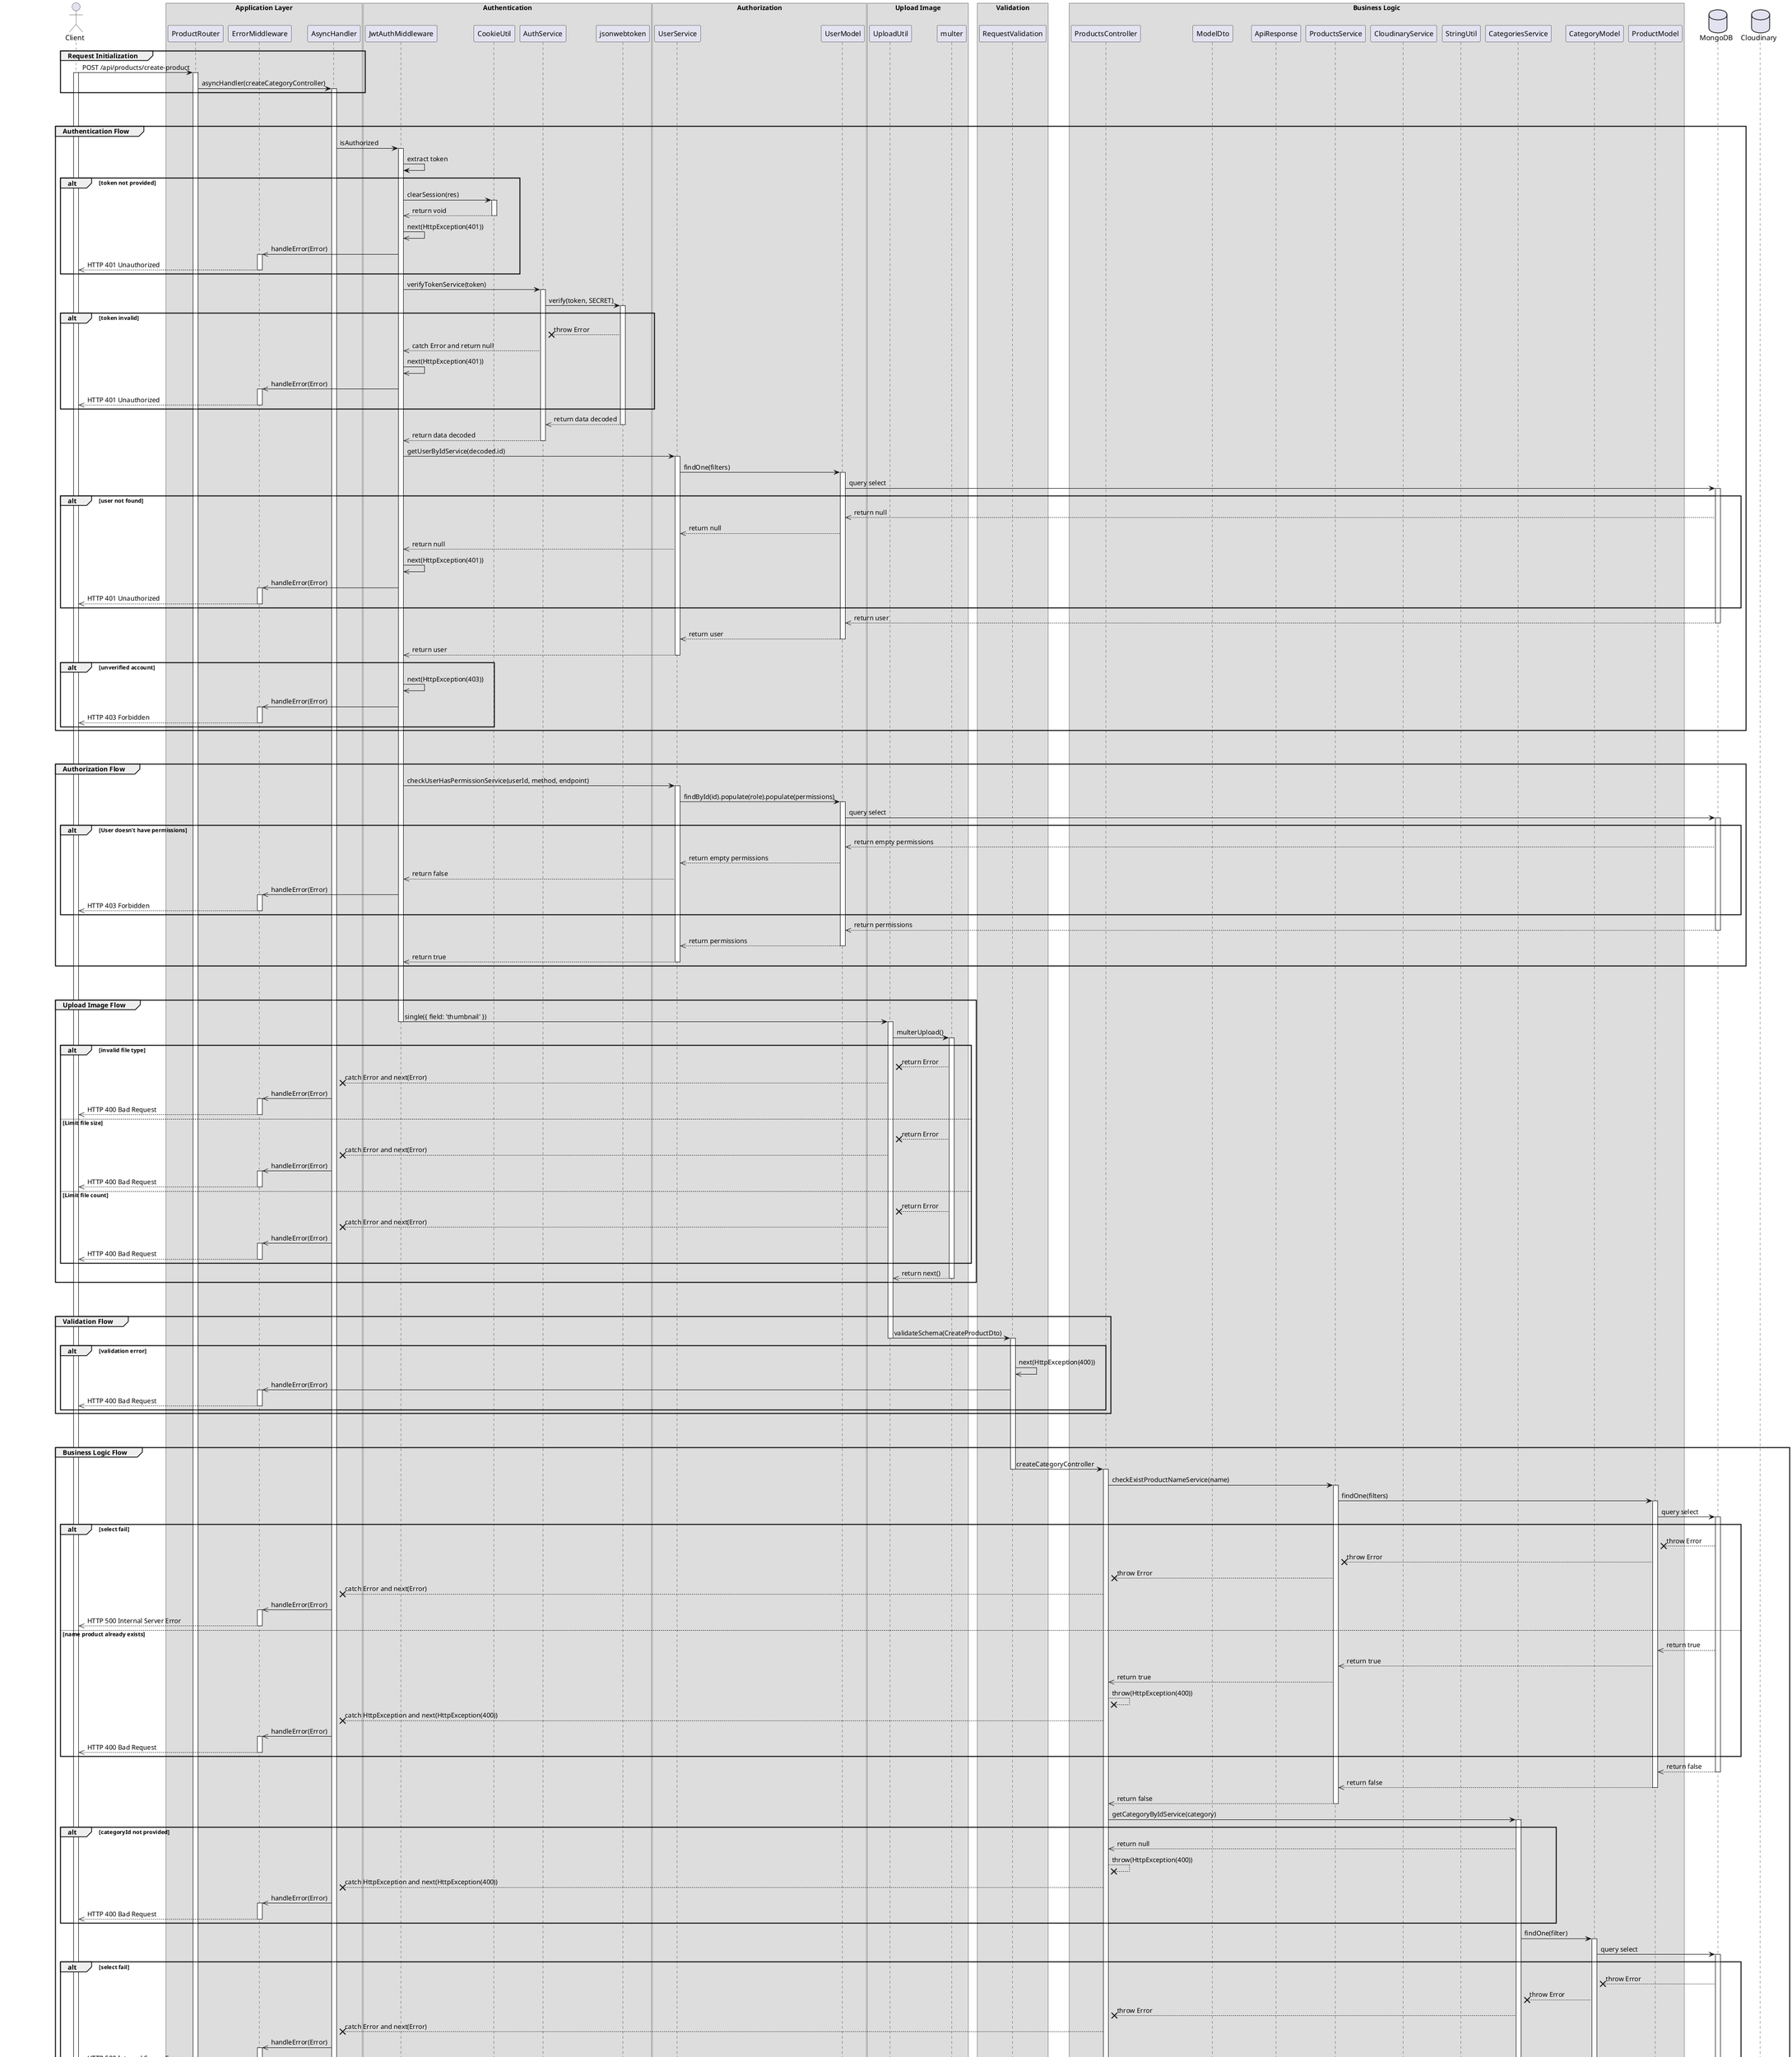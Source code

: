 @startuml Create Products

actor Client

box "Application Layer"
participant ProductRouter 
participant ErrorMiddleware 
participant AsyncHandler 
end box

box "Authentication"
participant JwtAuthMiddleware 
participant CookieUtil
participant AuthService
participant jsonwebtoken
end box

box "Authorization"
participant UserService 
participant UserModel
end box

box "Upload Image"
participant UploadUtil
participant multer
end box

box "Validation"
participant RequestValidation
end box

box "Business Logic"
participant ProductsController
participant ModelDto
participant ApiResponse
participant ProductsService
participant CloudinaryService
participant StringUtil
participant CategoriesService
participant CategoryModel
participant ProductModel
end box

database MongoDB
database Cloudinary

' Step 1
group Request Initialization
    Client -> ProductRouter: POST /api/products/create-product
    activate Client
    activate ProductRouter
    ProductRouter -> AsyncHandler: asyncHandler(createCategoryController)
    activate AsyncHandler
end

break
break

' Step 2
group Authentication Flow
    AsyncHandler -> JwtAuthMiddleware: isAuthorized
    activate JwtAuthMiddleware

    JwtAuthMiddleware -> JwtAuthMiddleware: extract token
    alt token not provided
        JwtAuthMiddleware -> CookieUtil: clearSession(res)
        activate CookieUtil
        CookieUtil -->> JwtAuthMiddleware: return void
        deactivate CookieUtil
        JwtAuthMiddleware ->> JwtAuthMiddleware: next(HttpException(401))
        JwtAuthMiddleware ->> ErrorMiddleware: handleError(Error)
        activate ErrorMiddleware
        ErrorMiddleware -->> Client: HTTP 401 Unauthorized
        deactivate ErrorMiddleware
    end 

    JwtAuthMiddleware -> AuthService: verifyTokenService(token)
    activate AuthService
    AuthService -> jsonwebtoken: verify(token, SECRET)
    activate jsonwebtoken
    alt token invalid
        jsonwebtoken --x AuthService: throw Error
        AuthService -->> JwtAuthMiddleware: catch Error and return null
        JwtAuthMiddleware ->> JwtAuthMiddleware: next(HttpException(401))
        JwtAuthMiddleware ->> ErrorMiddleware: handleError(Error)
        activate ErrorMiddleware
        ErrorMiddleware -->> Client: HTTP 401 Unauthorized
        deactivate ErrorMiddleware
    end

    jsonwebtoken -->> AuthService: return data decoded
    deactivate jsonwebtoken
    AuthService -->> JwtAuthMiddleware: return data decoded
    deactivate AuthService
    JwtAuthMiddleware -> UserService: getUserByIdService(decoded.id)
    activate UserService
    UserService -> UserModel: findOne(filters)
    activate UserModel
    UserModel -> MongoDB: query select
    activate MongoDB

    alt user not found
        MongoDB -->> UserModel: return null
        UserModel -->> UserService: return null
        UserService -->> JwtAuthMiddleware: return null
        JwtAuthMiddleware ->> JwtAuthMiddleware: next(HttpException(401))
        JwtAuthMiddleware ->> ErrorMiddleware: handleError(Error)
        activate ErrorMiddleware
        ErrorMiddleware -->> Client: HTTP 401 Unauthorized
        deactivate ErrorMiddleware
    end

    MongoDB -->> UserModel: return user
    deactivate MongoDB
    UserModel -->> UserService: return user
    deactivate UserModel
    UserService -->> JwtAuthMiddleware: return user
    deactivate UserService

    alt unverified account
        JwtAuthMiddleware ->> JwtAuthMiddleware: next(HttpException(403))
        JwtAuthMiddleware ->> ErrorMiddleware: handleError(Error)
        activate ErrorMiddleware
        ErrorMiddleware -->> Client: HTTP 403 Forbidden
        deactivate ErrorMiddleware
    end
end

break
break

' Step 3
group Authorization Flow
    JwtAuthMiddleware -> UserService: checkUserHasPermissionService(userId, method, endpoint)
    activate UserService
    UserService -> UserModel: findById(id).populate(role).populate(permissions)
    activate UserModel
    UserModel -> MongoDB: query select
    activate MongoDB

    alt User doesn't have permissions 
        MongoDB -->> UserModel: return empty permissions
        UserModel -->> UserService: return empty permissions
        UserService -->> JwtAuthMiddleware: return false
        JwtAuthMiddleware ->> ErrorMiddleware: handleError(Error)
        activate ErrorMiddleware
        ErrorMiddleware -->> Client: HTTP 403 Forbidden
        deactivate ErrorMiddleware
    end

    MongoDB -->> UserModel: return permissions
    deactivate MongoDB
    UserModel -->> UserService: return permissions
    deactivate UserModel
    UserService -->> JwtAuthMiddleware: return true
    deactivate UserService
end

break
break

' Step 4
group Upload Image Flow
    JwtAuthMiddleware -> UploadUtil: single({ field: 'thumbnail' })
    deactivate JwtAuthMiddleware
    activate UploadUtil
    UploadUtil -> multer: multerUpload()
    activate multer

    alt invalid file type
        multer --x UploadUtil: return Error
        UploadUtil --x AsyncHandler: catch Error and next(Error)
        AsyncHandler ->> ErrorMiddleware: handleError(Error)
        activate ErrorMiddleware
        ErrorMiddleware -->> Client: HTTP 400 Bad Request
        deactivate ErrorMiddleware

    else Limit file size
        multer --x UploadUtil: return Error
        UploadUtil --x AsyncHandler: catch Error and next(Error)
        AsyncHandler ->> ErrorMiddleware: handleError(Error) 
        activate ErrorMiddleware
        ErrorMiddleware -->> Client: HTTP 400 Bad Request
        deactivate ErrorMiddleware

    else Limit file count
        multer --x UploadUtil: return Error
        UploadUtil --x AsyncHandler: catch Error and next(Error)
        AsyncHandler ->> ErrorMiddleware: handleError(Error) 
        activate ErrorMiddleware
        ErrorMiddleware -->> Client: HTTP 400 Bad Request
        deactivate ErrorMiddleware
    end 

    multer -->> UploadUtil: return next()
    deactivate multer   

end

break 
break

' Step 5
group Validation Flow
    UploadUtil -> RequestValidation: validateSchema(CreateProductDto)
    deactivate UploadUtil
    activate RequestValidation
    alt validation error
        RequestValidation ->> RequestValidation: next(HttpException(400))
        RequestValidation ->> ErrorMiddleware: handleError(Error)
        activate ErrorMiddleware
        ErrorMiddleware -->> Client: HTTP 400 Bad Request
        deactivate ErrorMiddleware
    end
end

break
break


' Step 6
group Business Logic Flow
    RequestValidation -> ProductsController: createCategoryController
    deactivate RequestValidation
    activate ProductsController
    ProductsController -> ProductsService: checkExistProductNameService(name)
    activate ProductsService
    ProductsService -> ProductModel: findOne(filters)
    activate ProductModel
    ProductModel -> MongoDB: query select
    activate MongoDB

    alt select fail 
        MongoDB --x ProductModel: throw Error
        ProductModel --x ProductsService: throw Error
        ProductsService --x ProductsController: throw Error
        ProductsController --x AsyncHandler: catch Error and next(Error)
        AsyncHandler ->> ErrorMiddleware: handleError(Error) 
        activate ErrorMiddleware
        ErrorMiddleware -->> Client: HTTP 500 Internal Server Error
        deactivate ErrorMiddleware

    else name product already exists
        MongoDB -->> ProductModel: return true
        ProductModel -->> ProductsService: return true
        ProductsService -->> ProductsController: return true
        ProductsController --x ProductsController: throw(HttpException(400))
        ProductsController --x AsyncHandler: catch HttpException and next(HttpException(400))
        AsyncHandler ->> ErrorMiddleware: handleError(Error) 
        activate ErrorMiddleware
        ErrorMiddleware -->> Client: HTTP 400 Bad Request
        deactivate ErrorMiddleware
    end
    
    MongoDB -->> ProductModel: return false
    deactivate MongoDB
    ProductModel -->> ProductsService: return false
    deactivate ProductModel
    ProductsService -->> ProductsController: return false
    deactivate ProductsService
    ProductsController -> CategoriesService: getCategoryByIdService(category)
    activate CategoriesService
    alt categoryId not provided
        CategoriesService -->> ProductsController: return null
        ProductsController --x ProductsController: throw(HttpException(400))
        ProductsController --x AsyncHandler: catch HttpException and next(HttpException(400))
        AsyncHandler ->> ErrorMiddleware: handleError(Error)
        activate ErrorMiddleware
        ErrorMiddleware -->> Client: HTTP 400 Bad Request
        deactivate ErrorMiddleware
    end

    CategoriesService -> CategoryModel: findOne(filter)
    activate CategoryModel
    CategoryModel -> MongoDB: query select
    activate MongoDB

    alt select fail 
        MongoDB --x CategoryModel: throw Error
        CategoryModel --x CategoriesService: throw Error
        CategoriesService --x ProductsController: throw Error
        ProductsController --x AsyncHandler: catch Error and next(Error)
        AsyncHandler ->> ErrorMiddleware: handleError(Error) 
        activate ErrorMiddleware
        ErrorMiddleware -->> Client: HTTP 500 Internal Server Error
        deactivate ErrorMiddleware
    else category not found
        MongoDB -->> CategoryModel: return null
        CategoryModel -->> CategoriesService: return null
        CategoriesService -->> ProductsController: return null
        ProductsController --x ProductsController: throw(HttpException(404))
        ProductsController --x AsyncHandler: catch HttpException and next(HttpException(404))
        AsyncHandler ->> ErrorMiddleware: handleError(Error) 
        activate ErrorMiddleware
        ErrorMiddleware -->> Client: HTTP 404 Not Found
        deactivate ErrorMiddleware
    end

    MongoDB -->> CategoryModel: return category
    deactivate MongoDB
    CategoryModel -->> CategoriesService: return category
    deactivate CategoryModel
    CategoriesService -->> ProductsController: return category
    deactivate CategoriesService
    ProductsController -> CategoriesService: getCategoryByIdService(subCategory)
    activate CategoriesService
    alt categoryId not provided
        CategoriesService -->> ProductsController: return null
        ProductsController --x ProductsController: throw(HttpException(400))
        ProductsController --x AsyncHandler: catch HttpException and next(HttpException(400))
        AsyncHandler ->> ErrorMiddleware: handleError(Error)
        activate ErrorMiddleware
        ErrorMiddleware -->> Client: HTTP 400 Bad Request
        deactivate ErrorMiddleware
    end

    CategoriesService -> CategoryModel: findOne(filter)
    activate CategoryModel
    CategoryModel -> MongoDB: query select
    activate MongoDB

    alt select fail 
        MongoDB --x CategoryModel: throw Error
        CategoryModel --x CategoriesService: throw Error
        CategoriesService --x ProductsController: throw Error
        ProductsController --x AsyncHandler: catch Error and next(Error)
        AsyncHandler ->> ErrorMiddleware: handleError(Error) 
        activate ErrorMiddleware
        ErrorMiddleware -->> Client: HTTP 500 Internal Server Error
        deactivate ErrorMiddleware
    else category not found
        MongoDB -->> CategoryModel: return null
        CategoryModel -->> CategoriesService: return null
        CategoriesService -->> ProductsController: return null
        ProductsController --x ProductsController: throw(HttpException(404))
        ProductsController --x AsyncHandler: catch HttpException and next(HttpException(404))
        AsyncHandler ->> ErrorMiddleware: handleError(Error)
        ProductsController -->> ErrorMiddleware: handleError(Error)
        activate ErrorMiddleware
        ErrorMiddleware -->> Client: HTTP 404 Not Found
        deactivate ErrorMiddleware
    end

    MongoDB -->> CategoryModel: return subcategory
    deactivate MongoDB
    CategoryModel -->> CategoriesService: return subcategory
    deactivate CategoryModel
    CategoriesService -->> ProductsController: return subcategory
    deactivate CategoriesService
    ProductsController -> CloudinaryService: uploadImageBufferService(buffer, folderName)
    activate CloudinaryService
    CloudinaryService -> CloudinaryService: sharp(buffer)
    CloudinaryService -> Cloudinary: upLoad_stream(buffer, options)
    activate Cloudinary

    alt upload fail
        Cloudinary --x CloudinaryService: throw Error
        CloudinaryService --x ProductsController: throw Error
        ProductsController --x AsyncHandler: catch Error and next(Error)
        AsyncHandler ->> ErrorMiddleware: handleError(Error) 
        activate ErrorMiddleware
        ErrorMiddleware -->> Client: HTTP 500 Internal Server Error
        deactivate ErrorMiddleware
    end

    Cloudinary -->> CloudinaryService: return imageUrl
    deactivate Cloudinary
    CloudinaryService -->> ProductsController: return imageUrl
    deactivate CloudinaryService
    ProductsController -> ProductsService: createProductService()
    activate ProductsService
    ProductsService -> StringUtil: makeSlug(name)
    activate StringUtil
    StringUtil -->> ProductsService: return slug
    deactivate StringUtil
    ProductsService -> ProductModel: create(data)
    activate ProductModel
    ProductModel -> MongoDB: query create
    activate MongoDB

    alt create fail
        MongoDB --x ProductModel: throw Error
        ProductModel --x ProductsService: throw Error
        ProductsService --x ProductsController: throw Error
        ProductsController --x AsyncHandler: catch Error and next(Error)
        AsyncHandler ->> ErrorMiddleware: handleError(Error) 
        activate ErrorMiddleware
        ErrorMiddleware -->> Client: HTTP 500 Internal Server Error
        deactivate ErrorMiddleware
    end

    MongoDB -->> ProductModel: return product
    deactivate MongoDB
    ProductModel -->> ProductsService: return product
    deactivate ProductModel
    ProductsService -->> ProductsController: return product
    deactivate ProductsService

end

group Transform data response
    ProductsController -> ModelDto: new(ProductDto, newProduct)
    activate ModelDto
    ModelDto -->> ProductsController: return ProductDto instance
    deactivate ModelDto

    ProductsController -> ApiResponse: success(TotalCount, ProductDto, success message)
    activate ApiResponse
    ApiResponse -->> ProductsController: return ApiResponse instance
    deactivate ApiResponse 
end

ProductsController -->> AsyncHandler: return ApiResponse instance
deactivate ProductsController
AsyncHandler --> Client: HTTP 200 Success
deactivate AsyncHandler
deactivate ProductRouter

@enduml